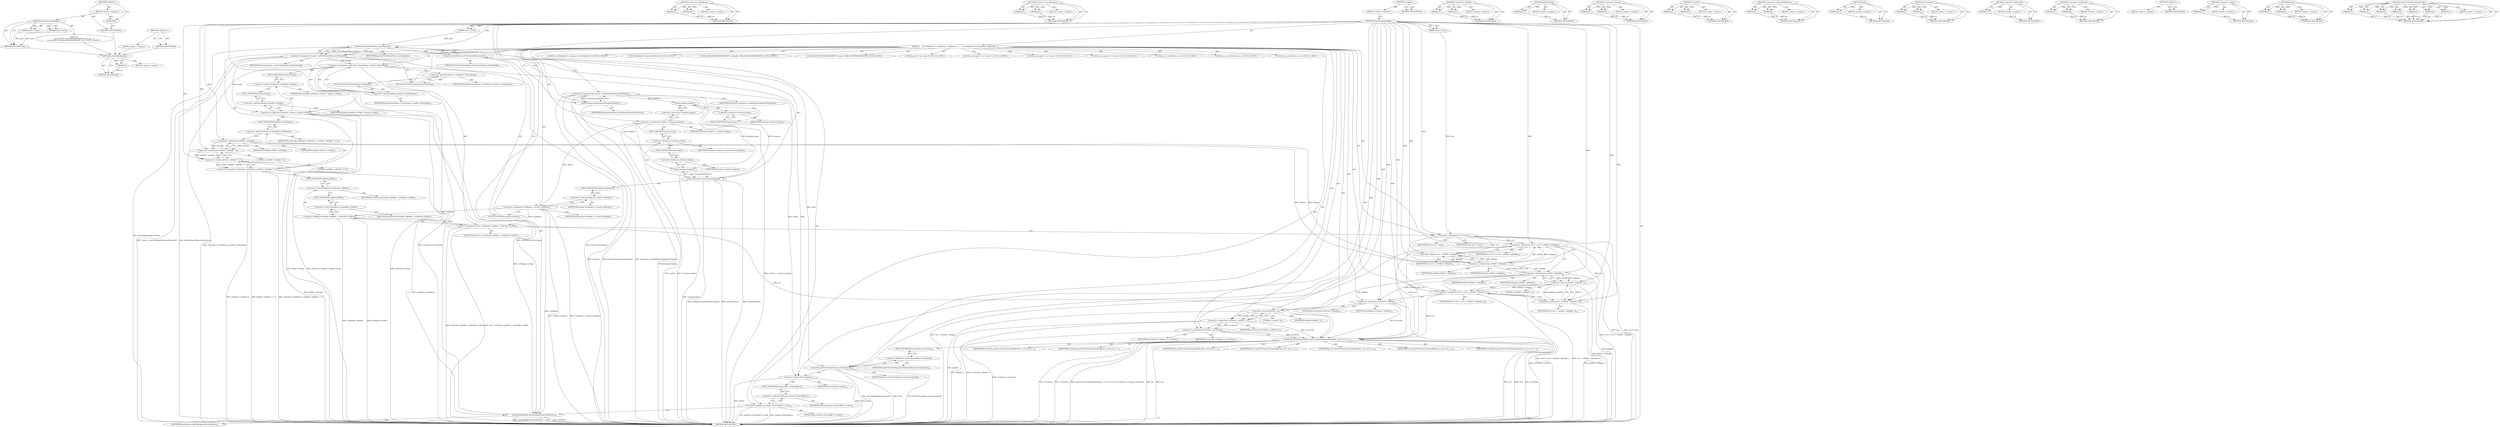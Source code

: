 digraph "&lt;global&gt;" {
vulnerable_242 [label=<(METHOD,notifyFillBufferDone)>];
vulnerable_243 [label=<(PARAM,p1)>];
vulnerable_244 [label=<(BLOCK,&lt;empty&gt;,&lt;empty&gt;)>];
vulnerable_245 [label=<(METHOD_RETURN,ANY)>];
vulnerable_188 [label=<(METHOD,&lt;operator&gt;.fieldAccess)>];
vulnerable_189 [label=<(PARAM,p1)>];
vulnerable_190 [label=<(PARAM,p2)>];
vulnerable_191 [label=<(BLOCK,&lt;empty&gt;,&lt;empty&gt;)>];
vulnerable_192 [label=<(METHOD_RETURN,ANY)>];
vulnerable_213 [label=<(METHOD,&lt;operator&gt;.multiplication)>];
vulnerable_214 [label=<(PARAM,p1)>];
vulnerable_215 [label=<(PARAM,p2)>];
vulnerable_216 [label=<(BLOCK,&lt;empty&gt;,&lt;empty&gt;)>];
vulnerable_217 [label=<(METHOD_RETURN,ANY)>];
vulnerable_6 [label=<(METHOD,&lt;global&gt;)<SUB>1</SUB>>];
vulnerable_7 [label=<(BLOCK,&lt;empty&gt;,&lt;empty&gt;)<SUB>1</SUB>>];
vulnerable_8 [label=<(METHOD,drainOneOutputBuffer)<SUB>1</SUB>>];
vulnerable_9 [label=<(PARAM,int32_t picId)<SUB>1</SUB>>];
vulnerable_10 [label=<(PARAM,uint8_t* data)<SUB>1</SUB>>];
vulnerable_11 [label=<(BLOCK,{
     List&lt;BufferInfo *&gt; &amp;outQueue = getPortQu...,{
     List&lt;BufferInfo *&gt; &amp;outQueue = getPortQu...)<SUB>1</SUB>>];
vulnerable_12 [label="<(LOCAL,List&lt;BufferInfo*&gt; outQueue: List&lt;BufferInfo*&gt;)<SUB>2</SUB>>"];
vulnerable_13 [label=<(&lt;operator&gt;.assignment,&amp;outQueue = getPortQueue(kOutputPortIndex))<SUB>2</SUB>>];
vulnerable_14 [label=<(IDENTIFIER,outQueue,&amp;outQueue = getPortQueue(kOutputPortIndex))<SUB>2</SUB>>];
vulnerable_15 [label=<(getPortQueue,getPortQueue(kOutputPortIndex))<SUB>2</SUB>>];
vulnerable_16 [label=<(IDENTIFIER,kOutputPortIndex,getPortQueue(kOutputPortIndex))<SUB>2</SUB>>];
vulnerable_17 [label="<(LOCAL,BufferInfo* outInfo: BufferInfo*)<SUB>3</SUB>>"];
vulnerable_18 [label=<(&lt;operator&gt;.assignment,*outInfo = *outQueue.begin())<SUB>3</SUB>>];
vulnerable_19 [label=<(IDENTIFIER,outInfo,*outInfo = *outQueue.begin())<SUB>3</SUB>>];
vulnerable_20 [label=<(&lt;operator&gt;.indirection,*outQueue.begin())<SUB>3</SUB>>];
vulnerable_21 [label=<(begin,outQueue.begin())<SUB>3</SUB>>];
vulnerable_22 [label=<(&lt;operator&gt;.fieldAccess,outQueue.begin)<SUB>3</SUB>>];
vulnerable_23 [label=<(IDENTIFIER,outQueue,outQueue.begin())<SUB>3</SUB>>];
vulnerable_24 [label=<(FIELD_IDENTIFIER,begin,begin)<SUB>3</SUB>>];
vulnerable_25 [label=<(erase,outQueue.erase(outQueue.begin()))<SUB>4</SUB>>];
vulnerable_26 [label=<(&lt;operator&gt;.fieldAccess,outQueue.erase)<SUB>4</SUB>>];
vulnerable_27 [label=<(IDENTIFIER,outQueue,outQueue.erase(outQueue.begin()))<SUB>4</SUB>>];
vulnerable_28 [label=<(FIELD_IDENTIFIER,erase,erase)<SUB>4</SUB>>];
vulnerable_29 [label=<(begin,outQueue.begin())<SUB>4</SUB>>];
vulnerable_30 [label=<(&lt;operator&gt;.fieldAccess,outQueue.begin)<SUB>4</SUB>>];
vulnerable_31 [label=<(IDENTIFIER,outQueue,outQueue.begin())<SUB>4</SUB>>];
vulnerable_32 [label=<(FIELD_IDENTIFIER,begin,begin)<SUB>4</SUB>>];
vulnerable_33 [label="<(LOCAL,OMX_BUFFERHEADERTYPE* outHeader: OMX_BUFFERHEADERTYPE*)<SUB>5</SUB>>"];
vulnerable_34 [label=<(&lt;operator&gt;.assignment,*outHeader = outInfo-&gt;mHeader)<SUB>5</SUB>>];
vulnerable_35 [label=<(IDENTIFIER,outHeader,*outHeader = outInfo-&gt;mHeader)<SUB>5</SUB>>];
vulnerable_36 [label=<(&lt;operator&gt;.indirectFieldAccess,outInfo-&gt;mHeader)<SUB>5</SUB>>];
vulnerable_37 [label=<(IDENTIFIER,outInfo,*outHeader = outInfo-&gt;mHeader)<SUB>5</SUB>>];
vulnerable_38 [label=<(FIELD_IDENTIFIER,mHeader,mHeader)<SUB>5</SUB>>];
vulnerable_39 [label="<(LOCAL,OMX_BUFFERHEADERTYPE* header: OMX_BUFFERHEADERTYPE*)<SUB>6</SUB>>"];
vulnerable_40 [label=<(&lt;operator&gt;.assignment,*header = mPicToHeaderMap.valueFor(picId))<SUB>6</SUB>>];
vulnerable_41 [label=<(IDENTIFIER,header,*header = mPicToHeaderMap.valueFor(picId))<SUB>6</SUB>>];
vulnerable_42 [label=<(valueFor,mPicToHeaderMap.valueFor(picId))<SUB>6</SUB>>];
vulnerable_43 [label=<(&lt;operator&gt;.fieldAccess,mPicToHeaderMap.valueFor)<SUB>6</SUB>>];
vulnerable_44 [label=<(IDENTIFIER,mPicToHeaderMap,mPicToHeaderMap.valueFor(picId))<SUB>6</SUB>>];
vulnerable_45 [label=<(FIELD_IDENTIFIER,valueFor,valueFor)<SUB>6</SUB>>];
vulnerable_46 [label=<(IDENTIFIER,picId,mPicToHeaderMap.valueFor(picId))<SUB>6</SUB>>];
vulnerable_47 [label=<(&lt;operator&gt;.assignment,outHeader-&gt;nTimeStamp = header-&gt;nTimeStamp)<SUB>7</SUB>>];
vulnerable_48 [label=<(&lt;operator&gt;.indirectFieldAccess,outHeader-&gt;nTimeStamp)<SUB>7</SUB>>];
vulnerable_49 [label=<(IDENTIFIER,outHeader,outHeader-&gt;nTimeStamp = header-&gt;nTimeStamp)<SUB>7</SUB>>];
vulnerable_50 [label=<(FIELD_IDENTIFIER,nTimeStamp,nTimeStamp)<SUB>7</SUB>>];
vulnerable_51 [label=<(&lt;operator&gt;.indirectFieldAccess,header-&gt;nTimeStamp)<SUB>7</SUB>>];
vulnerable_52 [label=<(IDENTIFIER,header,outHeader-&gt;nTimeStamp = header-&gt;nTimeStamp)<SUB>7</SUB>>];
vulnerable_53 [label=<(FIELD_IDENTIFIER,nTimeStamp,nTimeStamp)<SUB>7</SUB>>];
vulnerable_54 [label=<(&lt;operator&gt;.assignment,outHeader-&gt;nFlags = header-&gt;nFlags)<SUB>8</SUB>>];
vulnerable_55 [label=<(&lt;operator&gt;.indirectFieldAccess,outHeader-&gt;nFlags)<SUB>8</SUB>>];
vulnerable_56 [label=<(IDENTIFIER,outHeader,outHeader-&gt;nFlags = header-&gt;nFlags)<SUB>8</SUB>>];
vulnerable_57 [label=<(FIELD_IDENTIFIER,nFlags,nFlags)<SUB>8</SUB>>];
vulnerable_58 [label=<(&lt;operator&gt;.indirectFieldAccess,header-&gt;nFlags)<SUB>8</SUB>>];
vulnerable_59 [label=<(IDENTIFIER,header,outHeader-&gt;nFlags = header-&gt;nFlags)<SUB>8</SUB>>];
vulnerable_60 [label=<(FIELD_IDENTIFIER,nFlags,nFlags)<SUB>8</SUB>>];
vulnerable_61 [label=<(&lt;operator&gt;.assignment,outHeader-&gt;nFilledLen = mWidth * mHeight * 3 / 2)<SUB>9</SUB>>];
vulnerable_62 [label=<(&lt;operator&gt;.indirectFieldAccess,outHeader-&gt;nFilledLen)<SUB>9</SUB>>];
vulnerable_63 [label=<(IDENTIFIER,outHeader,outHeader-&gt;nFilledLen = mWidth * mHeight * 3 / 2)<SUB>9</SUB>>];
vulnerable_64 [label=<(FIELD_IDENTIFIER,nFilledLen,nFilledLen)<SUB>9</SUB>>];
vulnerable_65 [label=<(&lt;operator&gt;.division,mWidth * mHeight * 3 / 2)<SUB>9</SUB>>];
vulnerable_66 [label=<(&lt;operator&gt;.multiplication,mWidth * mHeight * 3)<SUB>9</SUB>>];
vulnerable_67 [label=<(&lt;operator&gt;.multiplication,mWidth * mHeight)<SUB>9</SUB>>];
vulnerable_68 [label=<(IDENTIFIER,mWidth,mWidth * mHeight)<SUB>9</SUB>>];
vulnerable_69 [label=<(IDENTIFIER,mHeight,mWidth * mHeight)<SUB>9</SUB>>];
vulnerable_70 [label=<(LITERAL,3,mWidth * mHeight * 3)<SUB>9</SUB>>];
vulnerable_71 [label=<(LITERAL,2,mWidth * mHeight * 3 / 2)<SUB>9</SUB>>];
vulnerable_72 [label="<(LOCAL,uint8_t* dst: uint8_t*)<SUB>11</SUB>>"];
vulnerable_73 [label=<(&lt;operator&gt;.assignment,*dst = outHeader-&gt;pBuffer + outHeader-&gt;nOffset)<SUB>11</SUB>>];
vulnerable_74 [label=<(IDENTIFIER,dst,*dst = outHeader-&gt;pBuffer + outHeader-&gt;nOffset)<SUB>11</SUB>>];
vulnerable_75 [label=<(&lt;operator&gt;.addition,outHeader-&gt;pBuffer + outHeader-&gt;nOffset)<SUB>11</SUB>>];
vulnerable_76 [label=<(&lt;operator&gt;.indirectFieldAccess,outHeader-&gt;pBuffer)<SUB>11</SUB>>];
vulnerable_77 [label=<(IDENTIFIER,outHeader,outHeader-&gt;pBuffer + outHeader-&gt;nOffset)<SUB>11</SUB>>];
vulnerable_78 [label=<(FIELD_IDENTIFIER,pBuffer,pBuffer)<SUB>11</SUB>>];
vulnerable_79 [label=<(&lt;operator&gt;.indirectFieldAccess,outHeader-&gt;nOffset)<SUB>11</SUB>>];
vulnerable_80 [label=<(IDENTIFIER,outHeader,outHeader-&gt;pBuffer + outHeader-&gt;nOffset)<SUB>11</SUB>>];
vulnerable_81 [label=<(FIELD_IDENTIFIER,nOffset,nOffset)<SUB>11</SUB>>];
vulnerable_82 [label="<(LOCAL,const uint8_t* srcY: uint8_t*)<SUB>12</SUB>>"];
vulnerable_83 [label=<(&lt;operator&gt;.assignment,*srcY = data)<SUB>12</SUB>>];
vulnerable_84 [label=<(IDENTIFIER,srcY,*srcY = data)<SUB>12</SUB>>];
vulnerable_85 [label=<(IDENTIFIER,data,*srcY = data)<SUB>12</SUB>>];
vulnerable_86 [label="<(LOCAL,const uint8_t* srcU: uint8_t*)<SUB>13</SUB>>"];
vulnerable_87 [label=<(&lt;operator&gt;.assignment,*srcU = srcY + mWidth * mHeight)<SUB>13</SUB>>];
vulnerable_88 [label=<(IDENTIFIER,srcU,*srcU = srcY + mWidth * mHeight)<SUB>13</SUB>>];
vulnerable_89 [label=<(&lt;operator&gt;.addition,srcY + mWidth * mHeight)<SUB>13</SUB>>];
vulnerable_90 [label=<(IDENTIFIER,srcY,srcY + mWidth * mHeight)<SUB>13</SUB>>];
vulnerable_91 [label=<(&lt;operator&gt;.multiplication,mWidth * mHeight)<SUB>13</SUB>>];
vulnerable_92 [label=<(IDENTIFIER,mWidth,mWidth * mHeight)<SUB>13</SUB>>];
vulnerable_93 [label=<(IDENTIFIER,mHeight,mWidth * mHeight)<SUB>13</SUB>>];
vulnerable_94 [label="<(LOCAL,const uint8_t* srcV: uint8_t*)<SUB>14</SUB>>"];
vulnerable_95 [label=<(&lt;operator&gt;.assignment,*srcV = srcU + mWidth * mHeight / 4)<SUB>14</SUB>>];
vulnerable_96 [label=<(IDENTIFIER,srcV,*srcV = srcU + mWidth * mHeight / 4)<SUB>14</SUB>>];
vulnerable_97 [label=<(&lt;operator&gt;.addition,srcU + mWidth * mHeight / 4)<SUB>14</SUB>>];
vulnerable_98 [label=<(IDENTIFIER,srcU,srcU + mWidth * mHeight / 4)<SUB>14</SUB>>];
vulnerable_99 [label=<(&lt;operator&gt;.division,mWidth * mHeight / 4)<SUB>14</SUB>>];
vulnerable_100 [label=<(&lt;operator&gt;.multiplication,mWidth * mHeight)<SUB>14</SUB>>];
vulnerable_101 [label=<(IDENTIFIER,mWidth,mWidth * mHeight)<SUB>14</SUB>>];
vulnerable_102 [label=<(IDENTIFIER,mHeight,mWidth * mHeight)<SUB>14</SUB>>];
vulnerable_103 [label=<(LITERAL,4,mWidth * mHeight / 4)<SUB>14</SUB>>];
vulnerable_104 [label="<(LOCAL,size_t srcYStride: size_t)<SUB>15</SUB>>"];
vulnerable_105 [label=<(&lt;operator&gt;.assignment,srcYStride = mWidth)<SUB>15</SUB>>];
vulnerable_106 [label=<(IDENTIFIER,srcYStride,srcYStride = mWidth)<SUB>15</SUB>>];
vulnerable_107 [label=<(IDENTIFIER,mWidth,srcYStride = mWidth)<SUB>15</SUB>>];
vulnerable_108 [label="<(LOCAL,size_t srcUStride: size_t)<SUB>16</SUB>>"];
vulnerable_109 [label=<(&lt;operator&gt;.assignment,srcUStride = mWidth / 2)<SUB>16</SUB>>];
vulnerable_110 [label=<(IDENTIFIER,srcUStride,srcUStride = mWidth / 2)<SUB>16</SUB>>];
vulnerable_111 [label=<(&lt;operator&gt;.division,mWidth / 2)<SUB>16</SUB>>];
vulnerable_112 [label=<(IDENTIFIER,mWidth,mWidth / 2)<SUB>16</SUB>>];
vulnerable_113 [label=<(LITERAL,2,mWidth / 2)<SUB>16</SUB>>];
vulnerable_114 [label="<(LOCAL,size_t srcVStride: size_t)<SUB>17</SUB>>"];
vulnerable_115 [label=<(&lt;operator&gt;.assignment,srcVStride = srcUStride)<SUB>17</SUB>>];
vulnerable_116 [label=<(IDENTIFIER,srcVStride,srcVStride = srcUStride)<SUB>17</SUB>>];
vulnerable_117 [label=<(IDENTIFIER,srcUStride,srcVStride = srcUStride)<SUB>17</SUB>>];
vulnerable_118 [label=<(copyYV12FrameToOutputBuffer,copyYV12FrameToOutputBuffer(dst, srcY, srcU, sr...)<SUB>18</SUB>>];
vulnerable_119 [label=<(IDENTIFIER,dst,copyYV12FrameToOutputBuffer(dst, srcY, srcU, sr...)<SUB>18</SUB>>];
vulnerable_120 [label=<(IDENTIFIER,srcY,copyYV12FrameToOutputBuffer(dst, srcY, srcU, sr...)<SUB>18</SUB>>];
vulnerable_121 [label=<(IDENTIFIER,srcU,copyYV12FrameToOutputBuffer(dst, srcY, srcU, sr...)<SUB>18</SUB>>];
vulnerable_122 [label=<(IDENTIFIER,srcV,copyYV12FrameToOutputBuffer(dst, srcY, srcU, sr...)<SUB>18</SUB>>];
vulnerable_123 [label=<(IDENTIFIER,srcYStride,copyYV12FrameToOutputBuffer(dst, srcY, srcU, sr...)<SUB>18</SUB>>];
vulnerable_124 [label=<(IDENTIFIER,srcUStride,copyYV12FrameToOutputBuffer(dst, srcY, srcU, sr...)<SUB>18</SUB>>];
vulnerable_125 [label=<(IDENTIFIER,srcVStride,copyYV12FrameToOutputBuffer(dst, srcY, srcU, sr...)<SUB>18</SUB>>];
vulnerable_126 [label=<(removeItem,mPicToHeaderMap.removeItem(picId))<SUB>20</SUB>>];
vulnerable_127 [label=<(&lt;operator&gt;.fieldAccess,mPicToHeaderMap.removeItem)<SUB>20</SUB>>];
vulnerable_128 [label=<(IDENTIFIER,mPicToHeaderMap,mPicToHeaderMap.removeItem(picId))<SUB>20</SUB>>];
vulnerable_129 [label=<(FIELD_IDENTIFIER,removeItem,removeItem)<SUB>20</SUB>>];
vulnerable_130 [label=<(IDENTIFIER,picId,mPicToHeaderMap.removeItem(picId))<SUB>20</SUB>>];
vulnerable_131 [label=<(&lt;operator&gt;.delete,delete header)<SUB>22</SUB>>];
vulnerable_132 [label=<(IDENTIFIER,header,delete header)<SUB>22</SUB>>];
vulnerable_133 [label=<(&lt;operator&gt;.assignment,outInfo-&gt;mOwnedByUs = false)<SUB>23</SUB>>];
vulnerable_134 [label=<(&lt;operator&gt;.indirectFieldAccess,outInfo-&gt;mOwnedByUs)<SUB>23</SUB>>];
vulnerable_135 [label=<(IDENTIFIER,outInfo,outInfo-&gt;mOwnedByUs = false)<SUB>23</SUB>>];
vulnerable_136 [label=<(FIELD_IDENTIFIER,mOwnedByUs,mOwnedByUs)<SUB>23</SUB>>];
vulnerable_137 [label=<(LITERAL,false,outInfo-&gt;mOwnedByUs = false)<SUB>23</SUB>>];
vulnerable_138 [label=<(notifyFillBufferDone,notifyFillBufferDone(outHeader))<SUB>24</SUB>>];
vulnerable_139 [label=<(IDENTIFIER,outHeader,notifyFillBufferDone(outHeader))<SUB>24</SUB>>];
vulnerable_140 [label=<(METHOD_RETURN,void)<SUB>1</SUB>>];
vulnerable_142 [label=<(METHOD_RETURN,ANY)<SUB>1</SUB>>];
vulnerable_218 [label=<(METHOD,&lt;operator&gt;.addition)>];
vulnerable_219 [label=<(PARAM,p1)>];
vulnerable_220 [label=<(PARAM,p2)>];
vulnerable_221 [label=<(BLOCK,&lt;empty&gt;,&lt;empty&gt;)>];
vulnerable_222 [label=<(METHOD_RETURN,ANY)>];
vulnerable_176 [label=<(METHOD,getPortQueue)>];
vulnerable_177 [label=<(PARAM,p1)>];
vulnerable_178 [label=<(BLOCK,&lt;empty&gt;,&lt;empty&gt;)>];
vulnerable_179 [label=<(METHOD_RETURN,ANY)>];
vulnerable_208 [label=<(METHOD,&lt;operator&gt;.division)>];
vulnerable_209 [label=<(PARAM,p1)>];
vulnerable_210 [label=<(PARAM,p2)>];
vulnerable_211 [label=<(BLOCK,&lt;empty&gt;,&lt;empty&gt;)>];
vulnerable_212 [label=<(METHOD_RETURN,ANY)>];
vulnerable_203 [label=<(METHOD,valueFor)>];
vulnerable_204 [label=<(PARAM,p1)>];
vulnerable_205 [label=<(PARAM,p2)>];
vulnerable_206 [label=<(BLOCK,&lt;empty&gt;,&lt;empty&gt;)>];
vulnerable_207 [label=<(METHOD_RETURN,ANY)>];
vulnerable_198 [label=<(METHOD,&lt;operator&gt;.indirectFieldAccess)>];
vulnerable_199 [label=<(PARAM,p1)>];
vulnerable_200 [label=<(PARAM,p2)>];
vulnerable_201 [label=<(BLOCK,&lt;empty&gt;,&lt;empty&gt;)>];
vulnerable_202 [label=<(METHOD_RETURN,ANY)>];
vulnerable_184 [label=<(METHOD,begin)>];
vulnerable_185 [label=<(PARAM,p1)>];
vulnerable_186 [label=<(BLOCK,&lt;empty&gt;,&lt;empty&gt;)>];
vulnerable_187 [label=<(METHOD_RETURN,ANY)>];
vulnerable_233 [label=<(METHOD,removeItem)>];
vulnerable_234 [label=<(PARAM,p1)>];
vulnerable_235 [label=<(PARAM,p2)>];
vulnerable_236 [label=<(BLOCK,&lt;empty&gt;,&lt;empty&gt;)>];
vulnerable_237 [label=<(METHOD_RETURN,ANY)>];
vulnerable_180 [label=<(METHOD,&lt;operator&gt;.indirection)>];
vulnerable_181 [label=<(PARAM,p1)>];
vulnerable_182 [label=<(BLOCK,&lt;empty&gt;,&lt;empty&gt;)>];
vulnerable_183 [label=<(METHOD_RETURN,ANY)>];
vulnerable_171 [label=<(METHOD,&lt;operator&gt;.assignment)>];
vulnerable_172 [label=<(PARAM,p1)>];
vulnerable_173 [label=<(PARAM,p2)>];
vulnerable_174 [label=<(BLOCK,&lt;empty&gt;,&lt;empty&gt;)>];
vulnerable_175 [label=<(METHOD_RETURN,ANY)>];
vulnerable_165 [label=<(METHOD,&lt;global&gt;)<SUB>1</SUB>>];
vulnerable_166 [label=<(BLOCK,&lt;empty&gt;,&lt;empty&gt;)>];
vulnerable_167 [label=<(METHOD_RETURN,ANY)>];
vulnerable_238 [label=<(METHOD,&lt;operator&gt;.delete)>];
vulnerable_239 [label=<(PARAM,p1)>];
vulnerable_240 [label=<(BLOCK,&lt;empty&gt;,&lt;empty&gt;)>];
vulnerable_241 [label=<(METHOD_RETURN,ANY)>];
vulnerable_193 [label=<(METHOD,erase)>];
vulnerable_194 [label=<(PARAM,p1)>];
vulnerable_195 [label=<(PARAM,p2)>];
vulnerable_196 [label=<(BLOCK,&lt;empty&gt;,&lt;empty&gt;)>];
vulnerable_197 [label=<(METHOD_RETURN,ANY)>];
vulnerable_223 [label=<(METHOD,copyYV12FrameToOutputBuffer)>];
vulnerable_224 [label=<(PARAM,p1)>];
vulnerable_225 [label=<(PARAM,p2)>];
vulnerable_226 [label=<(PARAM,p3)>];
vulnerable_227 [label=<(PARAM,p4)>];
vulnerable_228 [label=<(PARAM,p5)>];
vulnerable_229 [label=<(PARAM,p6)>];
vulnerable_230 [label=<(PARAM,p7)>];
vulnerable_231 [label=<(BLOCK,&lt;empty&gt;,&lt;empty&gt;)>];
vulnerable_232 [label=<(METHOD_RETURN,ANY)>];
fixed_6 [label=<(METHOD,&lt;global&gt;)<SUB>1</SUB>>];
fixed_7 [label=<(BLOCK,&lt;empty&gt;,&lt;empty&gt;)<SUB>1</SUB>>];
fixed_8 [label=<(METHOD,drainOneOutputBuffer)<SUB>1</SUB>>];
fixed_9 [label=<(PARAM,int32_t picId)<SUB>1</SUB>>];
fixed_10 [label=<(PARAM,uint8_t* data)<SUB>1</SUB>>];
fixed_11 [label="<(BLOCK,{
bool SoftAVC::drainOneOutputBuffer(int32_t pi...,{
bool SoftAVC::drainOneOutputBuffer(int32_t pi...)<SUB>1</SUB>>"];
fixed_12 [label=<(METHOD_RETURN,void)<SUB>1</SUB>>];
fixed_14 [label=<(UNKNOWN,,)>];
fixed_15 [label=<(METHOD_RETURN,ANY)<SUB>1</SUB>>];
fixed_26 [label=<(METHOD,&lt;global&gt;)<SUB>1</SUB>>];
fixed_27 [label=<(BLOCK,&lt;empty&gt;,&lt;empty&gt;)>];
fixed_28 [label=<(METHOD_RETURN,ANY)>];
vulnerable_242 -> vulnerable_243  [key=0, label="AST: "];
vulnerable_242 -> vulnerable_243  [key=1, label="DDG: "];
vulnerable_242 -> vulnerable_244  [key=0, label="AST: "];
vulnerable_242 -> vulnerable_245  [key=0, label="AST: "];
vulnerable_242 -> vulnerable_245  [key=1, label="CFG: "];
vulnerable_243 -> vulnerable_245  [key=0, label="DDG: p1"];
vulnerable_188 -> vulnerable_189  [key=0, label="AST: "];
vulnerable_188 -> vulnerable_189  [key=1, label="DDG: "];
vulnerable_188 -> vulnerable_191  [key=0, label="AST: "];
vulnerable_188 -> vulnerable_190  [key=0, label="AST: "];
vulnerable_188 -> vulnerable_190  [key=1, label="DDG: "];
vulnerable_188 -> vulnerable_192  [key=0, label="AST: "];
vulnerable_188 -> vulnerable_192  [key=1, label="CFG: "];
vulnerable_189 -> vulnerable_192  [key=0, label="DDG: p1"];
vulnerable_190 -> vulnerable_192  [key=0, label="DDG: p2"];
vulnerable_213 -> vulnerable_214  [key=0, label="AST: "];
vulnerable_213 -> vulnerable_214  [key=1, label="DDG: "];
vulnerable_213 -> vulnerable_216  [key=0, label="AST: "];
vulnerable_213 -> vulnerable_215  [key=0, label="AST: "];
vulnerable_213 -> vulnerable_215  [key=1, label="DDG: "];
vulnerable_213 -> vulnerable_217  [key=0, label="AST: "];
vulnerable_213 -> vulnerable_217  [key=1, label="CFG: "];
vulnerable_214 -> vulnerable_217  [key=0, label="DDG: p1"];
vulnerable_215 -> vulnerable_217  [key=0, label="DDG: p2"];
vulnerable_6 -> vulnerable_7  [key=0, label="AST: "];
vulnerable_6 -> vulnerable_142  [key=0, label="AST: "];
vulnerable_6 -> vulnerable_142  [key=1, label="CFG: "];
vulnerable_7 -> vulnerable_8  [key=0, label="AST: "];
vulnerable_8 -> vulnerable_9  [key=0, label="AST: "];
vulnerable_8 -> vulnerable_9  [key=1, label="DDG: "];
vulnerable_8 -> vulnerable_10  [key=0, label="AST: "];
vulnerable_8 -> vulnerable_10  [key=1, label="DDG: "];
vulnerable_8 -> vulnerable_11  [key=0, label="AST: "];
vulnerable_8 -> vulnerable_140  [key=0, label="AST: "];
vulnerable_8 -> vulnerable_15  [key=0, label="CFG: "];
vulnerable_8 -> vulnerable_15  [key=1, label="DDG: "];
vulnerable_8 -> vulnerable_83  [key=0, label="DDG: "];
vulnerable_8 -> vulnerable_87  [key=0, label="DDG: "];
vulnerable_8 -> vulnerable_95  [key=0, label="DDG: "];
vulnerable_8 -> vulnerable_105  [key=0, label="DDG: "];
vulnerable_8 -> vulnerable_115  [key=0, label="DDG: "];
vulnerable_8 -> vulnerable_133  [key=0, label="DDG: "];
vulnerable_8 -> vulnerable_118  [key=0, label="DDG: "];
vulnerable_8 -> vulnerable_126  [key=0, label="DDG: "];
vulnerable_8 -> vulnerable_131  [key=0, label="DDG: "];
vulnerable_8 -> vulnerable_138  [key=0, label="DDG: "];
vulnerable_8 -> vulnerable_42  [key=0, label="DDG: "];
vulnerable_8 -> vulnerable_65  [key=0, label="DDG: "];
vulnerable_8 -> vulnerable_89  [key=0, label="DDG: "];
vulnerable_8 -> vulnerable_97  [key=0, label="DDG: "];
vulnerable_8 -> vulnerable_111  [key=0, label="DDG: "];
vulnerable_8 -> vulnerable_66  [key=0, label="DDG: "];
vulnerable_8 -> vulnerable_91  [key=0, label="DDG: "];
vulnerable_8 -> vulnerable_99  [key=0, label="DDG: "];
vulnerable_8 -> vulnerable_67  [key=0, label="DDG: "];
vulnerable_8 -> vulnerable_100  [key=0, label="DDG: "];
vulnerable_9 -> vulnerable_42  [key=0, label="DDG: picId"];
vulnerable_10 -> vulnerable_83  [key=0, label="DDG: data"];
vulnerable_11 -> vulnerable_12  [key=0, label="AST: "];
vulnerable_11 -> vulnerable_13  [key=0, label="AST: "];
vulnerable_11 -> vulnerable_17  [key=0, label="AST: "];
vulnerable_11 -> vulnerable_18  [key=0, label="AST: "];
vulnerable_11 -> vulnerable_25  [key=0, label="AST: "];
vulnerable_11 -> vulnerable_33  [key=0, label="AST: "];
vulnerable_11 -> vulnerable_34  [key=0, label="AST: "];
vulnerable_11 -> vulnerable_39  [key=0, label="AST: "];
vulnerable_11 -> vulnerable_40  [key=0, label="AST: "];
vulnerable_11 -> vulnerable_47  [key=0, label="AST: "];
vulnerable_11 -> vulnerable_54  [key=0, label="AST: "];
vulnerable_11 -> vulnerable_61  [key=0, label="AST: "];
vulnerable_11 -> vulnerable_72  [key=0, label="AST: "];
vulnerable_11 -> vulnerable_73  [key=0, label="AST: "];
vulnerable_11 -> vulnerable_82  [key=0, label="AST: "];
vulnerable_11 -> vulnerable_83  [key=0, label="AST: "];
vulnerable_11 -> vulnerable_86  [key=0, label="AST: "];
vulnerable_11 -> vulnerable_87  [key=0, label="AST: "];
vulnerable_11 -> vulnerable_94  [key=0, label="AST: "];
vulnerable_11 -> vulnerable_95  [key=0, label="AST: "];
vulnerable_11 -> vulnerable_104  [key=0, label="AST: "];
vulnerable_11 -> vulnerable_105  [key=0, label="AST: "];
vulnerable_11 -> vulnerable_108  [key=0, label="AST: "];
vulnerable_11 -> vulnerable_109  [key=0, label="AST: "];
vulnerable_11 -> vulnerable_114  [key=0, label="AST: "];
vulnerable_11 -> vulnerable_115  [key=0, label="AST: "];
vulnerable_11 -> vulnerable_118  [key=0, label="AST: "];
vulnerable_11 -> vulnerable_126  [key=0, label="AST: "];
vulnerable_11 -> vulnerable_131  [key=0, label="AST: "];
vulnerable_11 -> vulnerable_133  [key=0, label="AST: "];
vulnerable_11 -> vulnerable_138  [key=0, label="AST: "];
vulnerable_13 -> vulnerable_14  [key=0, label="AST: "];
vulnerable_13 -> vulnerable_15  [key=0, label="AST: "];
vulnerable_13 -> vulnerable_24  [key=0, label="CFG: "];
vulnerable_13 -> vulnerable_140  [key=0, label="DDG: outQueue"];
vulnerable_13 -> vulnerable_140  [key=1, label="DDG: getPortQueue(kOutputPortIndex)"];
vulnerable_13 -> vulnerable_140  [key=2, label="DDG: &amp;outQueue = getPortQueue(kOutputPortIndex)"];
vulnerable_13 -> vulnerable_25  [key=0, label="DDG: outQueue"];
vulnerable_13 -> vulnerable_29  [key=0, label="DDG: outQueue"];
vulnerable_13 -> vulnerable_21  [key=0, label="DDG: outQueue"];
vulnerable_15 -> vulnerable_16  [key=0, label="AST: "];
vulnerable_15 -> vulnerable_13  [key=0, label="CFG: "];
vulnerable_15 -> vulnerable_13  [key=1, label="DDG: kOutputPortIndex"];
vulnerable_15 -> vulnerable_140  [key=0, label="DDG: kOutputPortIndex"];
vulnerable_18 -> vulnerable_19  [key=0, label="AST: "];
vulnerable_18 -> vulnerable_20  [key=0, label="AST: "];
vulnerable_18 -> vulnerable_28  [key=0, label="CFG: "];
vulnerable_18 -> vulnerable_140  [key=0, label="DDG: outInfo"];
vulnerable_18 -> vulnerable_140  [key=1, label="DDG: *outQueue.begin()"];
vulnerable_18 -> vulnerable_140  [key=2, label="DDG: *outInfo = *outQueue.begin()"];
vulnerable_18 -> vulnerable_34  [key=0, label="DDG: outInfo"];
vulnerable_20 -> vulnerable_21  [key=0, label="AST: "];
vulnerable_20 -> vulnerable_18  [key=0, label="CFG: "];
vulnerable_21 -> vulnerable_22  [key=0, label="AST: "];
vulnerable_21 -> vulnerable_20  [key=0, label="CFG: "];
vulnerable_21 -> vulnerable_29  [key=0, label="DDG: outQueue.begin"];
vulnerable_22 -> vulnerable_23  [key=0, label="AST: "];
vulnerable_22 -> vulnerable_24  [key=0, label="AST: "];
vulnerable_22 -> vulnerable_21  [key=0, label="CFG: "];
vulnerable_24 -> vulnerable_22  [key=0, label="CFG: "];
vulnerable_25 -> vulnerable_26  [key=0, label="AST: "];
vulnerable_25 -> vulnerable_29  [key=0, label="AST: "];
vulnerable_25 -> vulnerable_38  [key=0, label="CFG: "];
vulnerable_25 -> vulnerable_140  [key=0, label="DDG: outQueue.erase"];
vulnerable_25 -> vulnerable_140  [key=1, label="DDG: outQueue.begin()"];
vulnerable_25 -> vulnerable_140  [key=2, label="DDG: outQueue.erase(outQueue.begin())"];
vulnerable_26 -> vulnerable_27  [key=0, label="AST: "];
vulnerable_26 -> vulnerable_28  [key=0, label="AST: "];
vulnerable_26 -> vulnerable_32  [key=0, label="CFG: "];
vulnerable_28 -> vulnerable_26  [key=0, label="CFG: "];
vulnerable_29 -> vulnerable_30  [key=0, label="AST: "];
vulnerable_29 -> vulnerable_25  [key=0, label="CFG: "];
vulnerable_29 -> vulnerable_25  [key=1, label="DDG: outQueue.begin"];
vulnerable_29 -> vulnerable_140  [key=0, label="DDG: outQueue.begin"];
vulnerable_30 -> vulnerable_31  [key=0, label="AST: "];
vulnerable_30 -> vulnerable_32  [key=0, label="AST: "];
vulnerable_30 -> vulnerable_29  [key=0, label="CFG: "];
vulnerable_32 -> vulnerable_30  [key=0, label="CFG: "];
vulnerable_34 -> vulnerable_35  [key=0, label="AST: "];
vulnerable_34 -> vulnerable_36  [key=0, label="AST: "];
vulnerable_34 -> vulnerable_45  [key=0, label="CFG: "];
vulnerable_34 -> vulnerable_140  [key=0, label="DDG: outInfo-&gt;mHeader"];
vulnerable_34 -> vulnerable_140  [key=1, label="DDG: *outHeader = outInfo-&gt;mHeader"];
vulnerable_34 -> vulnerable_73  [key=0, label="DDG: outHeader"];
vulnerable_34 -> vulnerable_138  [key=0, label="DDG: outHeader"];
vulnerable_34 -> vulnerable_75  [key=0, label="DDG: outHeader"];
vulnerable_36 -> vulnerable_37  [key=0, label="AST: "];
vulnerable_36 -> vulnerable_38  [key=0, label="AST: "];
vulnerable_36 -> vulnerable_34  [key=0, label="CFG: "];
vulnerable_38 -> vulnerable_36  [key=0, label="CFG: "];
vulnerable_40 -> vulnerable_41  [key=0, label="AST: "];
vulnerable_40 -> vulnerable_42  [key=0, label="AST: "];
vulnerable_40 -> vulnerable_50  [key=0, label="CFG: "];
vulnerable_40 -> vulnerable_140  [key=0, label="DDG: mPicToHeaderMap.valueFor(picId)"];
vulnerable_40 -> vulnerable_140  [key=1, label="DDG: *header = mPicToHeaderMap.valueFor(picId)"];
vulnerable_40 -> vulnerable_47  [key=0, label="DDG: header"];
vulnerable_40 -> vulnerable_54  [key=0, label="DDG: header"];
vulnerable_40 -> vulnerable_131  [key=0, label="DDG: header"];
vulnerable_42 -> vulnerable_43  [key=0, label="AST: "];
vulnerable_42 -> vulnerable_46  [key=0, label="AST: "];
vulnerable_42 -> vulnerable_40  [key=0, label="CFG: "];
vulnerable_42 -> vulnerable_40  [key=1, label="DDG: mPicToHeaderMap.valueFor"];
vulnerable_42 -> vulnerable_40  [key=2, label="DDG: picId"];
vulnerable_42 -> vulnerable_140  [key=0, label="DDG: mPicToHeaderMap.valueFor"];
vulnerable_42 -> vulnerable_126  [key=0, label="DDG: picId"];
vulnerable_43 -> vulnerable_44  [key=0, label="AST: "];
vulnerable_43 -> vulnerable_45  [key=0, label="AST: "];
vulnerable_43 -> vulnerable_42  [key=0, label="CFG: "];
vulnerable_45 -> vulnerable_43  [key=0, label="CFG: "];
vulnerable_47 -> vulnerable_48  [key=0, label="AST: "];
vulnerable_47 -> vulnerable_51  [key=0, label="AST: "];
vulnerable_47 -> vulnerable_57  [key=0, label="CFG: "];
vulnerable_47 -> vulnerable_140  [key=0, label="DDG: outHeader-&gt;nTimeStamp"];
vulnerable_47 -> vulnerable_140  [key=1, label="DDG: header-&gt;nTimeStamp"];
vulnerable_47 -> vulnerable_140  [key=2, label="DDG: outHeader-&gt;nTimeStamp = header-&gt;nTimeStamp"];
vulnerable_47 -> vulnerable_138  [key=0, label="DDG: outHeader-&gt;nTimeStamp"];
vulnerable_48 -> vulnerable_49  [key=0, label="AST: "];
vulnerable_48 -> vulnerable_50  [key=0, label="AST: "];
vulnerable_48 -> vulnerable_53  [key=0, label="CFG: "];
vulnerable_50 -> vulnerable_48  [key=0, label="CFG: "];
vulnerable_51 -> vulnerable_52  [key=0, label="AST: "];
vulnerable_51 -> vulnerable_53  [key=0, label="AST: "];
vulnerable_51 -> vulnerable_47  [key=0, label="CFG: "];
vulnerable_53 -> vulnerable_51  [key=0, label="CFG: "];
vulnerable_54 -> vulnerable_55  [key=0, label="AST: "];
vulnerable_54 -> vulnerable_58  [key=0, label="AST: "];
vulnerable_54 -> vulnerable_64  [key=0, label="CFG: "];
vulnerable_54 -> vulnerable_140  [key=0, label="DDG: outHeader-&gt;nFlags"];
vulnerable_54 -> vulnerable_140  [key=1, label="DDG: header-&gt;nFlags"];
vulnerable_54 -> vulnerable_140  [key=2, label="DDG: outHeader-&gt;nFlags = header-&gt;nFlags"];
vulnerable_54 -> vulnerable_138  [key=0, label="DDG: outHeader-&gt;nFlags"];
vulnerable_55 -> vulnerable_56  [key=0, label="AST: "];
vulnerable_55 -> vulnerable_57  [key=0, label="AST: "];
vulnerable_55 -> vulnerable_60  [key=0, label="CFG: "];
vulnerable_57 -> vulnerable_55  [key=0, label="CFG: "];
vulnerable_58 -> vulnerable_59  [key=0, label="AST: "];
vulnerable_58 -> vulnerable_60  [key=0, label="AST: "];
vulnerable_58 -> vulnerable_54  [key=0, label="CFG: "];
vulnerable_60 -> vulnerable_58  [key=0, label="CFG: "];
vulnerable_61 -> vulnerable_62  [key=0, label="AST: "];
vulnerable_61 -> vulnerable_65  [key=0, label="AST: "];
vulnerable_61 -> vulnerable_78  [key=0, label="CFG: "];
vulnerable_61 -> vulnerable_140  [key=0, label="DDG: outHeader-&gt;nFilledLen"];
vulnerable_61 -> vulnerable_140  [key=1, label="DDG: mWidth * mHeight * 3 / 2"];
vulnerable_61 -> vulnerable_140  [key=2, label="DDG: outHeader-&gt;nFilledLen = mWidth * mHeight * 3 / 2"];
vulnerable_61 -> vulnerable_138  [key=0, label="DDG: outHeader-&gt;nFilledLen"];
vulnerable_62 -> vulnerable_63  [key=0, label="AST: "];
vulnerable_62 -> vulnerable_64  [key=0, label="AST: "];
vulnerable_62 -> vulnerable_67  [key=0, label="CFG: "];
vulnerable_64 -> vulnerable_62  [key=0, label="CFG: "];
vulnerable_65 -> vulnerable_66  [key=0, label="AST: "];
vulnerable_65 -> vulnerable_71  [key=0, label="AST: "];
vulnerable_65 -> vulnerable_61  [key=0, label="CFG: "];
vulnerable_65 -> vulnerable_61  [key=1, label="DDG: mWidth * mHeight * 3"];
vulnerable_65 -> vulnerable_61  [key=2, label="DDG: 2"];
vulnerable_65 -> vulnerable_140  [key=0, label="DDG: mWidth * mHeight * 3"];
vulnerable_66 -> vulnerable_67  [key=0, label="AST: "];
vulnerable_66 -> vulnerable_70  [key=0, label="AST: "];
vulnerable_66 -> vulnerable_65  [key=0, label="CFG: "];
vulnerable_66 -> vulnerable_65  [key=1, label="DDG: mWidth * mHeight"];
vulnerable_66 -> vulnerable_65  [key=2, label="DDG: 3"];
vulnerable_67 -> vulnerable_68  [key=0, label="AST: "];
vulnerable_67 -> vulnerable_69  [key=0, label="AST: "];
vulnerable_67 -> vulnerable_66  [key=0, label="CFG: "];
vulnerable_67 -> vulnerable_66  [key=1, label="DDG: mWidth"];
vulnerable_67 -> vulnerable_66  [key=2, label="DDG: mHeight"];
vulnerable_67 -> vulnerable_91  [key=0, label="DDG: mWidth"];
vulnerable_67 -> vulnerable_91  [key=1, label="DDG: mHeight"];
vulnerable_73 -> vulnerable_74  [key=0, label="AST: "];
vulnerable_73 -> vulnerable_75  [key=0, label="AST: "];
vulnerable_73 -> vulnerable_83  [key=0, label="CFG: "];
vulnerable_73 -> vulnerable_140  [key=0, label="DDG: outHeader-&gt;pBuffer + outHeader-&gt;nOffset"];
vulnerable_73 -> vulnerable_140  [key=1, label="DDG: *dst = outHeader-&gt;pBuffer + outHeader-&gt;nOffset"];
vulnerable_73 -> vulnerable_118  [key=0, label="DDG: dst"];
vulnerable_75 -> vulnerable_76  [key=0, label="AST: "];
vulnerable_75 -> vulnerable_79  [key=0, label="AST: "];
vulnerable_75 -> vulnerable_73  [key=0, label="CFG: "];
vulnerable_75 -> vulnerable_140  [key=0, label="DDG: outHeader-&gt;pBuffer"];
vulnerable_75 -> vulnerable_140  [key=1, label="DDG: outHeader-&gt;nOffset"];
vulnerable_76 -> vulnerable_77  [key=0, label="AST: "];
vulnerable_76 -> vulnerable_78  [key=0, label="AST: "];
vulnerable_76 -> vulnerable_81  [key=0, label="CFG: "];
vulnerable_78 -> vulnerable_76  [key=0, label="CFG: "];
vulnerable_79 -> vulnerable_80  [key=0, label="AST: "];
vulnerable_79 -> vulnerable_81  [key=0, label="AST: "];
vulnerable_79 -> vulnerable_75  [key=0, label="CFG: "];
vulnerable_81 -> vulnerable_79  [key=0, label="CFG: "];
vulnerable_83 -> vulnerable_84  [key=0, label="AST: "];
vulnerable_83 -> vulnerable_85  [key=0, label="AST: "];
vulnerable_83 -> vulnerable_91  [key=0, label="CFG: "];
vulnerable_83 -> vulnerable_140  [key=0, label="DDG: data"];
vulnerable_83 -> vulnerable_140  [key=1, label="DDG: *srcY = data"];
vulnerable_83 -> vulnerable_87  [key=0, label="DDG: srcY"];
vulnerable_83 -> vulnerable_118  [key=0, label="DDG: srcY"];
vulnerable_83 -> vulnerable_89  [key=0, label="DDG: srcY"];
vulnerable_87 -> vulnerable_88  [key=0, label="AST: "];
vulnerable_87 -> vulnerable_89  [key=0, label="AST: "];
vulnerable_87 -> vulnerable_100  [key=0, label="CFG: "];
vulnerable_87 -> vulnerable_140  [key=0, label="DDG: srcY + mWidth * mHeight"];
vulnerable_87 -> vulnerable_140  [key=1, label="DDG: *srcU = srcY + mWidth * mHeight"];
vulnerable_87 -> vulnerable_95  [key=0, label="DDG: srcU"];
vulnerable_87 -> vulnerable_118  [key=0, label="DDG: srcU"];
vulnerable_87 -> vulnerable_97  [key=0, label="DDG: srcU"];
vulnerable_89 -> vulnerable_90  [key=0, label="AST: "];
vulnerable_89 -> vulnerable_91  [key=0, label="AST: "];
vulnerable_89 -> vulnerable_87  [key=0, label="CFG: "];
vulnerable_91 -> vulnerable_92  [key=0, label="AST: "];
vulnerable_91 -> vulnerable_93  [key=0, label="AST: "];
vulnerable_91 -> vulnerable_89  [key=0, label="CFG: "];
vulnerable_91 -> vulnerable_89  [key=1, label="DDG: mWidth"];
vulnerable_91 -> vulnerable_89  [key=2, label="DDG: mHeight"];
vulnerable_91 -> vulnerable_87  [key=0, label="DDG: mWidth"];
vulnerable_91 -> vulnerable_87  [key=1, label="DDG: mHeight"];
vulnerable_91 -> vulnerable_100  [key=0, label="DDG: mWidth"];
vulnerable_91 -> vulnerable_100  [key=1, label="DDG: mHeight"];
vulnerable_95 -> vulnerable_96  [key=0, label="AST: "];
vulnerable_95 -> vulnerable_97  [key=0, label="AST: "];
vulnerable_95 -> vulnerable_105  [key=0, label="CFG: "];
vulnerable_95 -> vulnerable_140  [key=0, label="DDG: srcU + mWidth * mHeight / 4"];
vulnerable_95 -> vulnerable_140  [key=1, label="DDG: *srcV = srcU + mWidth * mHeight / 4"];
vulnerable_95 -> vulnerable_118  [key=0, label="DDG: srcV"];
vulnerable_97 -> vulnerable_98  [key=0, label="AST: "];
vulnerable_97 -> vulnerable_99  [key=0, label="AST: "];
vulnerable_97 -> vulnerable_95  [key=0, label="CFG: "];
vulnerable_97 -> vulnerable_140  [key=0, label="DDG: mWidth * mHeight / 4"];
vulnerable_99 -> vulnerable_100  [key=0, label="AST: "];
vulnerable_99 -> vulnerable_103  [key=0, label="AST: "];
vulnerable_99 -> vulnerable_97  [key=0, label="CFG: "];
vulnerable_99 -> vulnerable_97  [key=1, label="DDG: mWidth * mHeight"];
vulnerable_99 -> vulnerable_97  [key=2, label="DDG: 4"];
vulnerable_99 -> vulnerable_140  [key=0, label="DDG: mWidth * mHeight"];
vulnerable_99 -> vulnerable_95  [key=0, label="DDG: mWidth * mHeight"];
vulnerable_99 -> vulnerable_95  [key=1, label="DDG: 4"];
vulnerable_100 -> vulnerable_101  [key=0, label="AST: "];
vulnerable_100 -> vulnerable_102  [key=0, label="AST: "];
vulnerable_100 -> vulnerable_99  [key=0, label="CFG: "];
vulnerable_100 -> vulnerable_99  [key=1, label="DDG: mWidth"];
vulnerable_100 -> vulnerable_99  [key=2, label="DDG: mHeight"];
vulnerable_100 -> vulnerable_140  [key=0, label="DDG: mHeight"];
vulnerable_100 -> vulnerable_105  [key=0, label="DDG: mWidth"];
vulnerable_100 -> vulnerable_111  [key=0, label="DDG: mWidth"];
vulnerable_105 -> vulnerable_106  [key=0, label="AST: "];
vulnerable_105 -> vulnerable_107  [key=0, label="AST: "];
vulnerable_105 -> vulnerable_111  [key=0, label="CFG: "];
vulnerable_105 -> vulnerable_140  [key=0, label="DDG: srcYStride = mWidth"];
vulnerable_105 -> vulnerable_118  [key=0, label="DDG: srcYStride"];
vulnerable_109 -> vulnerable_110  [key=0, label="AST: "];
vulnerable_109 -> vulnerable_111  [key=0, label="AST: "];
vulnerable_109 -> vulnerable_115  [key=0, label="CFG: "];
vulnerable_109 -> vulnerable_115  [key=1, label="DDG: srcUStride"];
vulnerable_109 -> vulnerable_140  [key=0, label="DDG: mWidth / 2"];
vulnerable_109 -> vulnerable_140  [key=1, label="DDG: srcUStride = mWidth / 2"];
vulnerable_109 -> vulnerable_118  [key=0, label="DDG: srcUStride"];
vulnerable_111 -> vulnerable_112  [key=0, label="AST: "];
vulnerable_111 -> vulnerable_113  [key=0, label="AST: "];
vulnerable_111 -> vulnerable_109  [key=0, label="CFG: "];
vulnerable_111 -> vulnerable_109  [key=1, label="DDG: mWidth"];
vulnerable_111 -> vulnerable_109  [key=2, label="DDG: 2"];
vulnerable_111 -> vulnerable_140  [key=0, label="DDG: mWidth"];
vulnerable_115 -> vulnerable_116  [key=0, label="AST: "];
vulnerable_115 -> vulnerable_117  [key=0, label="AST: "];
vulnerable_115 -> vulnerable_118  [key=0, label="CFG: "];
vulnerable_115 -> vulnerable_118  [key=1, label="DDG: srcVStride"];
vulnerable_115 -> vulnerable_140  [key=0, label="DDG: srcVStride = srcUStride"];
vulnerable_118 -> vulnerable_119  [key=0, label="AST: "];
vulnerable_118 -> vulnerable_120  [key=0, label="AST: "];
vulnerable_118 -> vulnerable_121  [key=0, label="AST: "];
vulnerable_118 -> vulnerable_122  [key=0, label="AST: "];
vulnerable_118 -> vulnerable_123  [key=0, label="AST: "];
vulnerable_118 -> vulnerable_124  [key=0, label="AST: "];
vulnerable_118 -> vulnerable_125  [key=0, label="AST: "];
vulnerable_118 -> vulnerable_129  [key=0, label="CFG: "];
vulnerable_118 -> vulnerable_140  [key=0, label="DDG: dst"];
vulnerable_118 -> vulnerable_140  [key=1, label="DDG: srcY"];
vulnerable_118 -> vulnerable_140  [key=2, label="DDG: srcU"];
vulnerable_118 -> vulnerable_140  [key=3, label="DDG: srcV"];
vulnerable_118 -> vulnerable_140  [key=4, label="DDG: srcYStride"];
vulnerable_118 -> vulnerable_140  [key=5, label="DDG: srcUStride"];
vulnerable_118 -> vulnerable_140  [key=6, label="DDG: srcVStride"];
vulnerable_118 -> vulnerable_140  [key=7, label="DDG: copyYV12FrameToOutputBuffer(dst, srcY, srcU, srcV, srcYStride, srcUStride, srcVStride)"];
vulnerable_126 -> vulnerable_127  [key=0, label="AST: "];
vulnerable_126 -> vulnerable_130  [key=0, label="AST: "];
vulnerable_126 -> vulnerable_131  [key=0, label="CFG: "];
vulnerable_126 -> vulnerable_140  [key=0, label="DDG: mPicToHeaderMap.removeItem"];
vulnerable_126 -> vulnerable_140  [key=1, label="DDG: picId"];
vulnerable_126 -> vulnerable_140  [key=2, label="DDG: mPicToHeaderMap.removeItem(picId)"];
vulnerable_127 -> vulnerable_128  [key=0, label="AST: "];
vulnerable_127 -> vulnerable_129  [key=0, label="AST: "];
vulnerable_127 -> vulnerable_126  [key=0, label="CFG: "];
vulnerable_129 -> vulnerable_127  [key=0, label="CFG: "];
vulnerable_131 -> vulnerable_132  [key=0, label="AST: "];
vulnerable_131 -> vulnerable_136  [key=0, label="CFG: "];
vulnerable_131 -> vulnerable_140  [key=0, label="DDG: header"];
vulnerable_131 -> vulnerable_140  [key=1, label="DDG: delete header"];
vulnerable_133 -> vulnerable_134  [key=0, label="AST: "];
vulnerable_133 -> vulnerable_137  [key=0, label="AST: "];
vulnerable_133 -> vulnerable_138  [key=0, label="CFG: "];
vulnerable_133 -> vulnerable_140  [key=0, label="DDG: outInfo-&gt;mOwnedByUs"];
vulnerable_133 -> vulnerable_140  [key=1, label="DDG: outInfo-&gt;mOwnedByUs = false"];
vulnerable_134 -> vulnerable_135  [key=0, label="AST: "];
vulnerable_134 -> vulnerable_136  [key=0, label="AST: "];
vulnerable_134 -> vulnerable_133  [key=0, label="CFG: "];
vulnerable_136 -> vulnerable_134  [key=0, label="CFG: "];
vulnerable_138 -> vulnerable_139  [key=0, label="AST: "];
vulnerable_138 -> vulnerable_140  [key=0, label="CFG: "];
vulnerable_138 -> vulnerable_140  [key=1, label="DDG: outHeader"];
vulnerable_138 -> vulnerable_140  [key=2, label="DDG: notifyFillBufferDone(outHeader)"];
vulnerable_218 -> vulnerable_219  [key=0, label="AST: "];
vulnerable_218 -> vulnerable_219  [key=1, label="DDG: "];
vulnerable_218 -> vulnerable_221  [key=0, label="AST: "];
vulnerable_218 -> vulnerable_220  [key=0, label="AST: "];
vulnerable_218 -> vulnerable_220  [key=1, label="DDG: "];
vulnerable_218 -> vulnerable_222  [key=0, label="AST: "];
vulnerable_218 -> vulnerable_222  [key=1, label="CFG: "];
vulnerable_219 -> vulnerable_222  [key=0, label="DDG: p1"];
vulnerable_220 -> vulnerable_222  [key=0, label="DDG: p2"];
vulnerable_176 -> vulnerable_177  [key=0, label="AST: "];
vulnerable_176 -> vulnerable_177  [key=1, label="DDG: "];
vulnerable_176 -> vulnerable_178  [key=0, label="AST: "];
vulnerable_176 -> vulnerable_179  [key=0, label="AST: "];
vulnerable_176 -> vulnerable_179  [key=1, label="CFG: "];
vulnerable_177 -> vulnerable_179  [key=0, label="DDG: p1"];
vulnerable_208 -> vulnerable_209  [key=0, label="AST: "];
vulnerable_208 -> vulnerable_209  [key=1, label="DDG: "];
vulnerable_208 -> vulnerable_211  [key=0, label="AST: "];
vulnerable_208 -> vulnerable_210  [key=0, label="AST: "];
vulnerable_208 -> vulnerable_210  [key=1, label="DDG: "];
vulnerable_208 -> vulnerable_212  [key=0, label="AST: "];
vulnerable_208 -> vulnerable_212  [key=1, label="CFG: "];
vulnerable_209 -> vulnerable_212  [key=0, label="DDG: p1"];
vulnerable_210 -> vulnerable_212  [key=0, label="DDG: p2"];
vulnerable_203 -> vulnerable_204  [key=0, label="AST: "];
vulnerable_203 -> vulnerable_204  [key=1, label="DDG: "];
vulnerable_203 -> vulnerable_206  [key=0, label="AST: "];
vulnerable_203 -> vulnerable_205  [key=0, label="AST: "];
vulnerable_203 -> vulnerable_205  [key=1, label="DDG: "];
vulnerable_203 -> vulnerable_207  [key=0, label="AST: "];
vulnerable_203 -> vulnerable_207  [key=1, label="CFG: "];
vulnerable_204 -> vulnerable_207  [key=0, label="DDG: p1"];
vulnerable_205 -> vulnerable_207  [key=0, label="DDG: p2"];
vulnerable_198 -> vulnerable_199  [key=0, label="AST: "];
vulnerable_198 -> vulnerable_199  [key=1, label="DDG: "];
vulnerable_198 -> vulnerable_201  [key=0, label="AST: "];
vulnerable_198 -> vulnerable_200  [key=0, label="AST: "];
vulnerable_198 -> vulnerable_200  [key=1, label="DDG: "];
vulnerable_198 -> vulnerable_202  [key=0, label="AST: "];
vulnerable_198 -> vulnerable_202  [key=1, label="CFG: "];
vulnerable_199 -> vulnerable_202  [key=0, label="DDG: p1"];
vulnerable_200 -> vulnerable_202  [key=0, label="DDG: p2"];
vulnerable_184 -> vulnerable_185  [key=0, label="AST: "];
vulnerable_184 -> vulnerable_185  [key=1, label="DDG: "];
vulnerable_184 -> vulnerable_186  [key=0, label="AST: "];
vulnerable_184 -> vulnerable_187  [key=0, label="AST: "];
vulnerable_184 -> vulnerable_187  [key=1, label="CFG: "];
vulnerable_185 -> vulnerable_187  [key=0, label="DDG: p1"];
vulnerable_233 -> vulnerable_234  [key=0, label="AST: "];
vulnerable_233 -> vulnerable_234  [key=1, label="DDG: "];
vulnerable_233 -> vulnerable_236  [key=0, label="AST: "];
vulnerable_233 -> vulnerable_235  [key=0, label="AST: "];
vulnerable_233 -> vulnerable_235  [key=1, label="DDG: "];
vulnerable_233 -> vulnerable_237  [key=0, label="AST: "];
vulnerable_233 -> vulnerable_237  [key=1, label="CFG: "];
vulnerable_234 -> vulnerable_237  [key=0, label="DDG: p1"];
vulnerable_235 -> vulnerable_237  [key=0, label="DDG: p2"];
vulnerable_180 -> vulnerable_181  [key=0, label="AST: "];
vulnerable_180 -> vulnerable_181  [key=1, label="DDG: "];
vulnerable_180 -> vulnerable_182  [key=0, label="AST: "];
vulnerable_180 -> vulnerable_183  [key=0, label="AST: "];
vulnerable_180 -> vulnerable_183  [key=1, label="CFG: "];
vulnerable_181 -> vulnerable_183  [key=0, label="DDG: p1"];
vulnerable_171 -> vulnerable_172  [key=0, label="AST: "];
vulnerable_171 -> vulnerable_172  [key=1, label="DDG: "];
vulnerable_171 -> vulnerable_174  [key=0, label="AST: "];
vulnerable_171 -> vulnerable_173  [key=0, label="AST: "];
vulnerable_171 -> vulnerable_173  [key=1, label="DDG: "];
vulnerable_171 -> vulnerable_175  [key=0, label="AST: "];
vulnerable_171 -> vulnerable_175  [key=1, label="CFG: "];
vulnerable_172 -> vulnerable_175  [key=0, label="DDG: p1"];
vulnerable_173 -> vulnerable_175  [key=0, label="DDG: p2"];
vulnerable_165 -> vulnerable_166  [key=0, label="AST: "];
vulnerable_165 -> vulnerable_167  [key=0, label="AST: "];
vulnerable_165 -> vulnerable_167  [key=1, label="CFG: "];
vulnerable_238 -> vulnerable_239  [key=0, label="AST: "];
vulnerable_238 -> vulnerable_239  [key=1, label="DDG: "];
vulnerable_238 -> vulnerable_240  [key=0, label="AST: "];
vulnerable_238 -> vulnerable_241  [key=0, label="AST: "];
vulnerable_238 -> vulnerable_241  [key=1, label="CFG: "];
vulnerable_239 -> vulnerable_241  [key=0, label="DDG: p1"];
vulnerable_193 -> vulnerable_194  [key=0, label="AST: "];
vulnerable_193 -> vulnerable_194  [key=1, label="DDG: "];
vulnerable_193 -> vulnerable_196  [key=0, label="AST: "];
vulnerable_193 -> vulnerable_195  [key=0, label="AST: "];
vulnerable_193 -> vulnerable_195  [key=1, label="DDG: "];
vulnerable_193 -> vulnerable_197  [key=0, label="AST: "];
vulnerable_193 -> vulnerable_197  [key=1, label="CFG: "];
vulnerable_194 -> vulnerable_197  [key=0, label="DDG: p1"];
vulnerable_195 -> vulnerable_197  [key=0, label="DDG: p2"];
vulnerable_223 -> vulnerable_224  [key=0, label="AST: "];
vulnerable_223 -> vulnerable_224  [key=1, label="DDG: "];
vulnerable_223 -> vulnerable_231  [key=0, label="AST: "];
vulnerable_223 -> vulnerable_225  [key=0, label="AST: "];
vulnerable_223 -> vulnerable_225  [key=1, label="DDG: "];
vulnerable_223 -> vulnerable_232  [key=0, label="AST: "];
vulnerable_223 -> vulnerable_232  [key=1, label="CFG: "];
vulnerable_223 -> vulnerable_226  [key=0, label="AST: "];
vulnerable_223 -> vulnerable_226  [key=1, label="DDG: "];
vulnerable_223 -> vulnerable_227  [key=0, label="AST: "];
vulnerable_223 -> vulnerable_227  [key=1, label="DDG: "];
vulnerable_223 -> vulnerable_228  [key=0, label="AST: "];
vulnerable_223 -> vulnerable_228  [key=1, label="DDG: "];
vulnerable_223 -> vulnerable_229  [key=0, label="AST: "];
vulnerable_223 -> vulnerable_229  [key=1, label="DDG: "];
vulnerable_223 -> vulnerable_230  [key=0, label="AST: "];
vulnerable_223 -> vulnerable_230  [key=1, label="DDG: "];
vulnerable_224 -> vulnerable_232  [key=0, label="DDG: p1"];
vulnerable_225 -> vulnerable_232  [key=0, label="DDG: p2"];
vulnerable_226 -> vulnerable_232  [key=0, label="DDG: p3"];
vulnerable_227 -> vulnerable_232  [key=0, label="DDG: p4"];
vulnerable_228 -> vulnerable_232  [key=0, label="DDG: p5"];
vulnerable_229 -> vulnerable_232  [key=0, label="DDG: p6"];
vulnerable_230 -> vulnerable_232  [key=0, label="DDG: p7"];
fixed_6 -> fixed_7  [key=0, label="AST: "];
fixed_6 -> fixed_15  [key=0, label="AST: "];
fixed_6 -> fixed_14  [key=0, label="CFG: "];
fixed_7 -> fixed_8  [key=0, label="AST: "];
fixed_7 -> fixed_14  [key=0, label="AST: "];
fixed_8 -> fixed_9  [key=0, label="AST: "];
fixed_8 -> fixed_9  [key=1, label="DDG: "];
fixed_8 -> fixed_10  [key=0, label="AST: "];
fixed_8 -> fixed_10  [key=1, label="DDG: "];
fixed_8 -> fixed_11  [key=0, label="AST: "];
fixed_8 -> fixed_12  [key=0, label="AST: "];
fixed_8 -> fixed_12  [key=1, label="CFG: "];
fixed_9 -> fixed_12  [key=0, label="DDG: picId"];
fixed_10 -> fixed_12  [key=0, label="DDG: data"];
fixed_11 -> vulnerable_242  [key=0];
fixed_12 -> vulnerable_242  [key=0];
fixed_14 -> fixed_15  [key=0, label="CFG: "];
fixed_15 -> vulnerable_242  [key=0];
fixed_26 -> fixed_27  [key=0, label="AST: "];
fixed_26 -> fixed_28  [key=0, label="AST: "];
fixed_26 -> fixed_28  [key=1, label="CFG: "];
fixed_27 -> vulnerable_242  [key=0];
fixed_28 -> vulnerable_242  [key=0];
}

